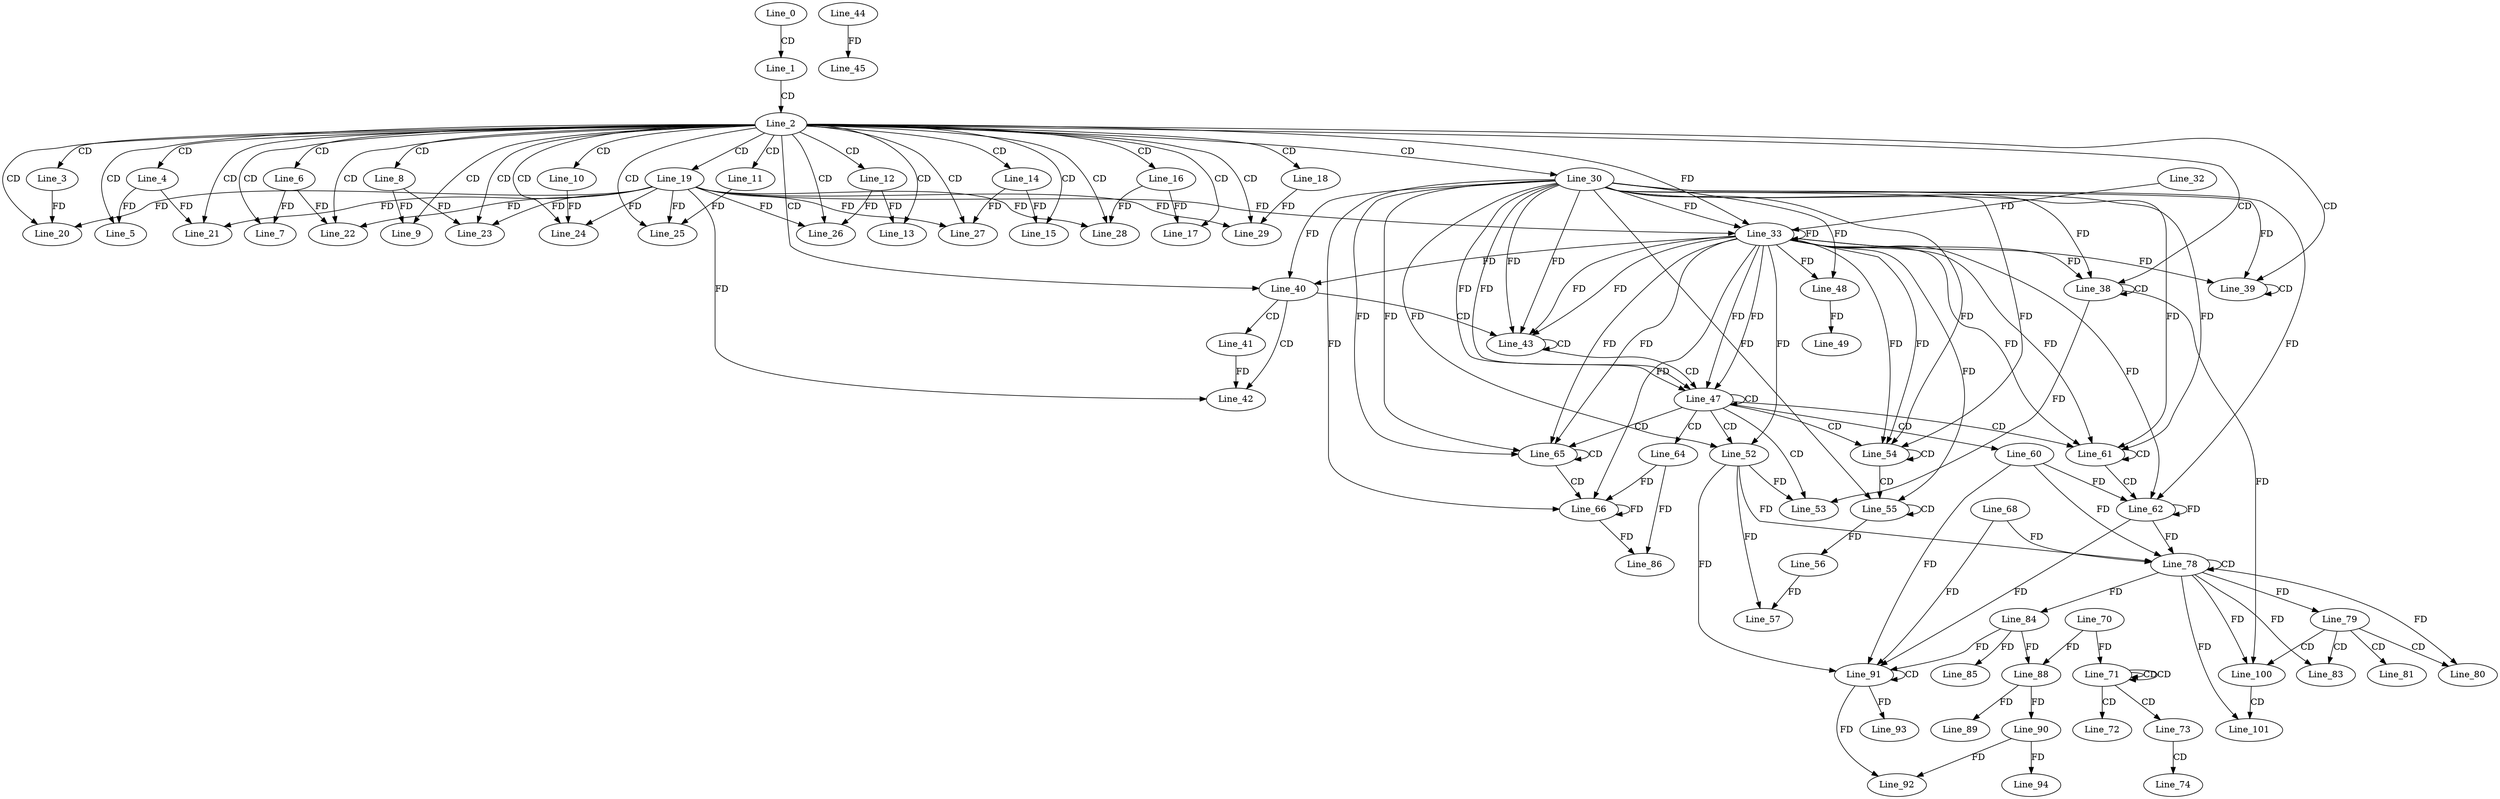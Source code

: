 digraph G {
  Line_0;
  Line_1;
  Line_2;
  Line_3;
  Line_4;
  Line_5;
  Line_6;
  Line_7;
  Line_8;
  Line_9;
  Line_10;
  Line_11;
  Line_12;
  Line_13;
  Line_14;
  Line_15;
  Line_16;
  Line_17;
  Line_18;
  Line_19;
  Line_20;
  Line_21;
  Line_22;
  Line_23;
  Line_24;
  Line_25;
  Line_26;
  Line_27;
  Line_28;
  Line_29;
  Line_30;
  Line_33;
  Line_33;
  Line_32;
  Line_38;
  Line_38;
  Line_39;
  Line_39;
  Line_40;
  Line_40;
  Line_41;
  Line_42;
  Line_43;
  Line_43;
  Line_44;
  Line_45;
  Line_47;
  Line_47;
  Line_48;
  Line_48;
  Line_48;
  Line_48;
  Line_49;
  Line_52;
  Line_52;
  Line_52;
  Line_52;
  Line_53;
  Line_54;
  Line_54;
  Line_55;
  Line_55;
  Line_56;
  Line_57;
  Line_56;
  Line_60;
  Line_61;
  Line_61;
  Line_62;
  Line_62;
  Line_62;
  Line_64;
  Line_65;
  Line_65;
  Line_66;
  Line_66;
  Line_66;
  Line_71;
  Line_71;
  Line_71;
  Line_70;
  Line_72;
  Line_73;
  Line_74;
  Line_78;
  Line_78;
  Line_68;
  Line_79;
  Line_79;
  Line_80;
  Line_80;
  Line_81;
  Line_83;
  Line_83;
  Line_84;
  Line_84;
  Line_85;
  Line_86;
  Line_88;
  Line_88;
  Line_88;
  Line_89;
  Line_90;
  Line_91;
  Line_91;
  Line_91;
  Line_92;
  Line_90;
  Line_93;
  Line_94;
  Line_100;
  Line_100;
  Line_101;
  Line_101;
  Line_0 -> Line_1 [ label="CD" ];
  Line_1 -> Line_2 [ label="CD" ];
  Line_2 -> Line_3 [ label="CD" ];
  Line_2 -> Line_4 [ label="CD" ];
  Line_2 -> Line_5 [ label="CD" ];
  Line_4 -> Line_5 [ label="FD" ];
  Line_2 -> Line_6 [ label="CD" ];
  Line_2 -> Line_7 [ label="CD" ];
  Line_6 -> Line_7 [ label="FD" ];
  Line_2 -> Line_8 [ label="CD" ];
  Line_2 -> Line_9 [ label="CD" ];
  Line_8 -> Line_9 [ label="FD" ];
  Line_2 -> Line_10 [ label="CD" ];
  Line_2 -> Line_11 [ label="CD" ];
  Line_2 -> Line_12 [ label="CD" ];
  Line_2 -> Line_13 [ label="CD" ];
  Line_12 -> Line_13 [ label="FD" ];
  Line_2 -> Line_14 [ label="CD" ];
  Line_2 -> Line_15 [ label="CD" ];
  Line_14 -> Line_15 [ label="FD" ];
  Line_2 -> Line_16 [ label="CD" ];
  Line_2 -> Line_17 [ label="CD" ];
  Line_16 -> Line_17 [ label="FD" ];
  Line_2 -> Line_18 [ label="CD" ];
  Line_2 -> Line_19 [ label="CD" ];
  Line_2 -> Line_20 [ label="CD" ];
  Line_19 -> Line_20 [ label="FD" ];
  Line_3 -> Line_20 [ label="FD" ];
  Line_2 -> Line_21 [ label="CD" ];
  Line_19 -> Line_21 [ label="FD" ];
  Line_4 -> Line_21 [ label="FD" ];
  Line_2 -> Line_22 [ label="CD" ];
  Line_19 -> Line_22 [ label="FD" ];
  Line_6 -> Line_22 [ label="FD" ];
  Line_2 -> Line_23 [ label="CD" ];
  Line_19 -> Line_23 [ label="FD" ];
  Line_8 -> Line_23 [ label="FD" ];
  Line_2 -> Line_24 [ label="CD" ];
  Line_19 -> Line_24 [ label="FD" ];
  Line_10 -> Line_24 [ label="FD" ];
  Line_2 -> Line_25 [ label="CD" ];
  Line_19 -> Line_25 [ label="FD" ];
  Line_11 -> Line_25 [ label="FD" ];
  Line_2 -> Line_26 [ label="CD" ];
  Line_19 -> Line_26 [ label="FD" ];
  Line_12 -> Line_26 [ label="FD" ];
  Line_2 -> Line_27 [ label="CD" ];
  Line_19 -> Line_27 [ label="FD" ];
  Line_14 -> Line_27 [ label="FD" ];
  Line_2 -> Line_28 [ label="CD" ];
  Line_19 -> Line_28 [ label="FD" ];
  Line_16 -> Line_28 [ label="FD" ];
  Line_2 -> Line_29 [ label="CD" ];
  Line_19 -> Line_29 [ label="FD" ];
  Line_18 -> Line_29 [ label="FD" ];
  Line_2 -> Line_30 [ label="CD" ];
  Line_30 -> Line_33 [ label="FD" ];
  Line_33 -> Line_33 [ label="FD" ];
  Line_32 -> Line_33 [ label="FD" ];
  Line_19 -> Line_33 [ label="FD" ];
  Line_2 -> Line_33 [ label="FD" ];
  Line_2 -> Line_38 [ label="CD" ];
  Line_38 -> Line_38 [ label="CD" ];
  Line_30 -> Line_38 [ label="FD" ];
  Line_33 -> Line_38 [ label="FD" ];
  Line_2 -> Line_39 [ label="CD" ];
  Line_39 -> Line_39 [ label="CD" ];
  Line_30 -> Line_39 [ label="FD" ];
  Line_33 -> Line_39 [ label="FD" ];
  Line_2 -> Line_40 [ label="CD" ];
  Line_30 -> Line_40 [ label="FD" ];
  Line_33 -> Line_40 [ label="FD" ];
  Line_40 -> Line_41 [ label="CD" ];
  Line_40 -> Line_42 [ label="CD" ];
  Line_41 -> Line_42 [ label="FD" ];
  Line_19 -> Line_42 [ label="FD" ];
  Line_40 -> Line_43 [ label="CD" ];
  Line_30 -> Line_43 [ label="FD" ];
  Line_33 -> Line_43 [ label="FD" ];
  Line_43 -> Line_43 [ label="CD" ];
  Line_30 -> Line_43 [ label="FD" ];
  Line_33 -> Line_43 [ label="FD" ];
  Line_44 -> Line_45 [ label="FD" ];
  Line_43 -> Line_47 [ label="CD" ];
  Line_30 -> Line_47 [ label="FD" ];
  Line_33 -> Line_47 [ label="FD" ];
  Line_47 -> Line_47 [ label="CD" ];
  Line_30 -> Line_47 [ label="FD" ];
  Line_33 -> Line_47 [ label="FD" ];
  Line_30 -> Line_48 [ label="FD" ];
  Line_33 -> Line_48 [ label="FD" ];
  Line_48 -> Line_49 [ label="FD" ];
  Line_47 -> Line_52 [ label="CD" ];
  Line_30 -> Line_52 [ label="FD" ];
  Line_33 -> Line_52 [ label="FD" ];
  Line_47 -> Line_53 [ label="CD" ];
  Line_52 -> Line_53 [ label="FD" ];
  Line_38 -> Line_53 [ label="FD" ];
  Line_47 -> Line_54 [ label="CD" ];
  Line_30 -> Line_54 [ label="FD" ];
  Line_33 -> Line_54 [ label="FD" ];
  Line_54 -> Line_54 [ label="CD" ];
  Line_30 -> Line_54 [ label="FD" ];
  Line_33 -> Line_54 [ label="FD" ];
  Line_54 -> Line_55 [ label="CD" ];
  Line_55 -> Line_55 [ label="CD" ];
  Line_30 -> Line_55 [ label="FD" ];
  Line_33 -> Line_55 [ label="FD" ];
  Line_55 -> Line_56 [ label="FD" ];
  Line_52 -> Line_57 [ label="FD" ];
  Line_56 -> Line_57 [ label="FD" ];
  Line_47 -> Line_60 [ label="CD" ];
  Line_47 -> Line_61 [ label="CD" ];
  Line_30 -> Line_61 [ label="FD" ];
  Line_33 -> Line_61 [ label="FD" ];
  Line_61 -> Line_61 [ label="CD" ];
  Line_30 -> Line_61 [ label="FD" ];
  Line_33 -> Line_61 [ label="FD" ];
  Line_61 -> Line_62 [ label="CD" ];
  Line_60 -> Line_62 [ label="FD" ];
  Line_62 -> Line_62 [ label="FD" ];
  Line_30 -> Line_62 [ label="FD" ];
  Line_33 -> Line_62 [ label="FD" ];
  Line_47 -> Line_64 [ label="CD" ];
  Line_47 -> Line_65 [ label="CD" ];
  Line_30 -> Line_65 [ label="FD" ];
  Line_33 -> Line_65 [ label="FD" ];
  Line_65 -> Line_65 [ label="CD" ];
  Line_30 -> Line_65 [ label="FD" ];
  Line_33 -> Line_65 [ label="FD" ];
  Line_65 -> Line_66 [ label="CD" ];
  Line_64 -> Line_66 [ label="FD" ];
  Line_66 -> Line_66 [ label="FD" ];
  Line_30 -> Line_66 [ label="FD" ];
  Line_33 -> Line_66 [ label="FD" ];
  Line_71 -> Line_71 [ label="CD" ];
  Line_71 -> Line_71 [ label="CD" ];
  Line_70 -> Line_71 [ label="FD" ];
  Line_71 -> Line_72 [ label="CD" ];
  Line_71 -> Line_73 [ label="CD" ];
  Line_73 -> Line_74 [ label="CD" ];
  Line_78 -> Line_78 [ label="CD" ];
  Line_52 -> Line_78 [ label="FD" ];
  Line_68 -> Line_78 [ label="FD" ];
  Line_60 -> Line_78 [ label="FD" ];
  Line_62 -> Line_78 [ label="FD" ];
  Line_78 -> Line_79 [ label="FD" ];
  Line_79 -> Line_80 [ label="CD" ];
  Line_78 -> Line_80 [ label="FD" ];
  Line_79 -> Line_81 [ label="CD" ];
  Line_79 -> Line_83 [ label="CD" ];
  Line_78 -> Line_83 [ label="FD" ];
  Line_78 -> Line_84 [ label="FD" ];
  Line_84 -> Line_85 [ label="FD" ];
  Line_64 -> Line_86 [ label="FD" ];
  Line_66 -> Line_86 [ label="FD" ];
  Line_70 -> Line_88 [ label="FD" ];
  Line_84 -> Line_88 [ label="FD" ];
  Line_88 -> Line_89 [ label="FD" ];
  Line_88 -> Line_90 [ label="FD" ];
  Line_91 -> Line_91 [ label="CD" ];
  Line_52 -> Line_91 [ label="FD" ];
  Line_68 -> Line_91 [ label="FD" ];
  Line_60 -> Line_91 [ label="FD" ];
  Line_62 -> Line_91 [ label="FD" ];
  Line_84 -> Line_91 [ label="FD" ];
  Line_91 -> Line_92 [ label="FD" ];
  Line_90 -> Line_92 [ label="FD" ];
  Line_91 -> Line_93 [ label="FD" ];
  Line_90 -> Line_94 [ label="FD" ];
  Line_79 -> Line_100 [ label="CD" ];
  Line_38 -> Line_100 [ label="FD" ];
  Line_78 -> Line_100 [ label="FD" ];
  Line_100 -> Line_101 [ label="CD" ];
  Line_78 -> Line_101 [ label="FD" ];
}
